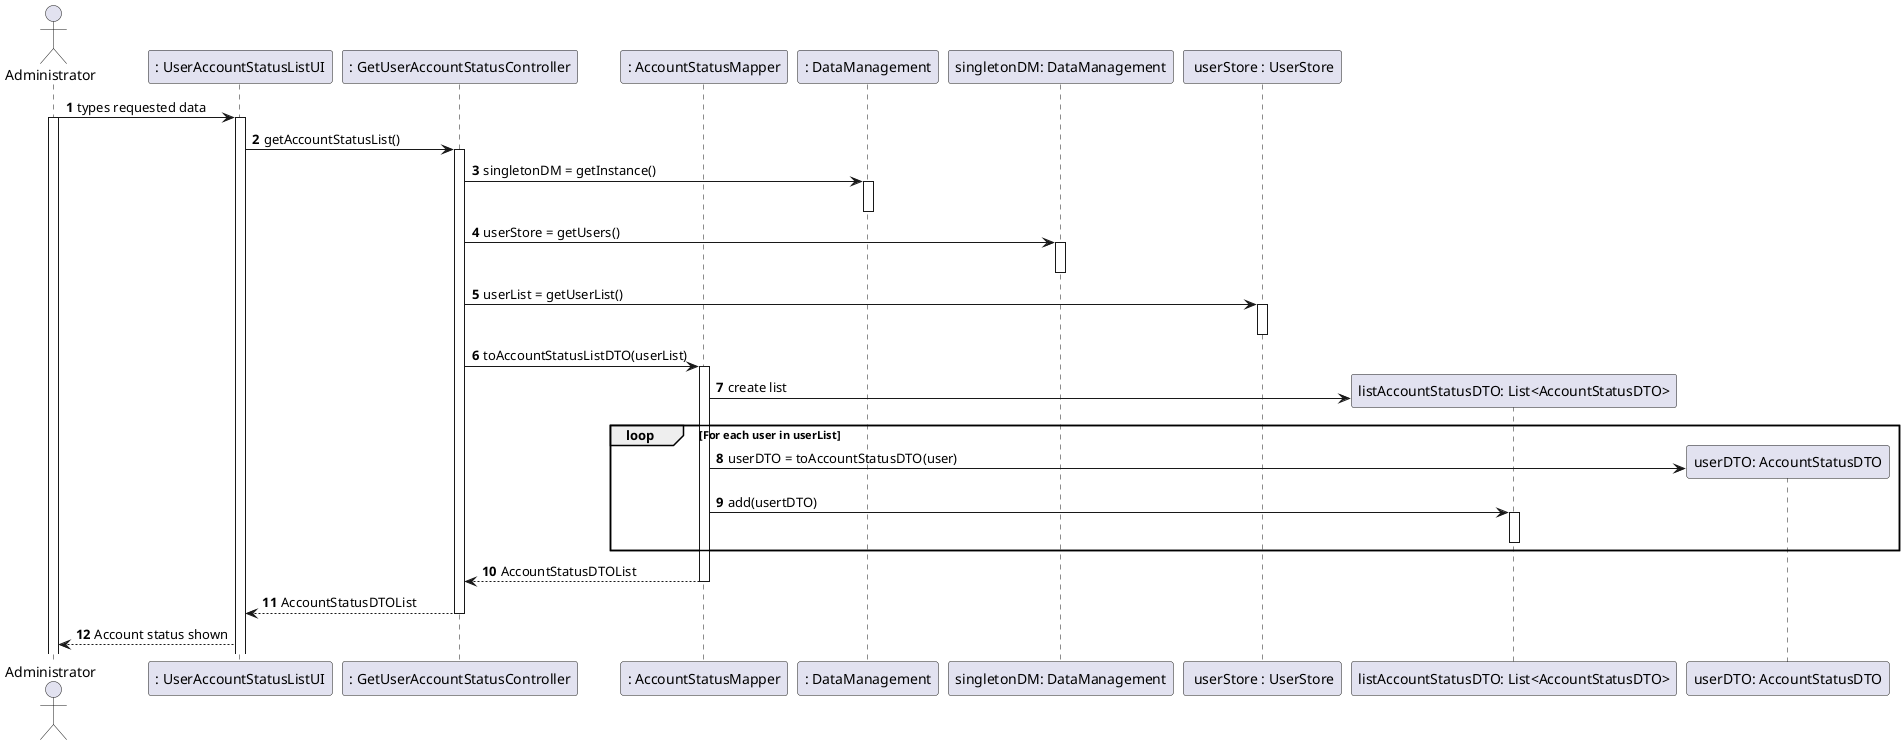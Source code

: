 @startuml
autonumber
actor Administrator
participant ": UserAccountStatusListUI"
participant ": GetUserAccountStatusController"
participant ": AccountStatusMapper"
participant ": DataManagement"
participant "singletonDM: DataManagement"
participant " userStore : UserStore"

Administrator -> ": UserAccountStatusListUI" : types requested data
activate Administrator
activate ": UserAccountStatusListUI"
": UserAccountStatusListUI" -> ": GetUserAccountStatusController" : getAccountStatusList()
activate ": GetUserAccountStatusController"

": GetUserAccountStatusController" -> ": DataManagement" : singletonDM = getInstance()
activate ": DataManagement"
deactivate ": DataManagement"


": GetUserAccountStatusController" -> "singletonDM: DataManagement" : userStore = getUsers()
activate "singletonDM: DataManagement"
deactivate "singletonDM: DataManagement"

": GetUserAccountStatusController" -> " userStore : UserStore" : userList = getUserList()
activate " userStore : UserStore"
deactivate " userStore : UserStore"

": GetUserAccountStatusController" -> ": AccountStatusMapper" : toAccountStatusListDTO(userList)
activate ": AccountStatusMapper"
create participant "listAccountStatusDTO: List<AccountStatusDTO>"
": AccountStatusMapper" -> "listAccountStatusDTO: List<AccountStatusDTO>" : create list
loop For each user in userList
create participant "userDTO: AccountStatusDTO"
": AccountStatusMapper" -> "userDTO: AccountStatusDTO" : userDTO = toAccountStatusDTO(user)
": AccountStatusMapper" -> "listAccountStatusDTO: List<AccountStatusDTO>" : add(usertDTO)
activate "listAccountStatusDTO: List<AccountStatusDTO>"
deactivate "listAccountStatusDTO: List<AccountStatusDTO>"
end

": AccountStatusMapper" --> ": GetUserAccountStatusController" : AccountStatusDTOList
deactivate ": AccountStatusMapper"
": GetUserAccountStatusController" --> ": UserAccountStatusListUI" : AccountStatusDTOList
deactivate ": GetUserAccountStatusController"
": UserAccountStatusListUI" --> Administrator : Account status shown

@enduml